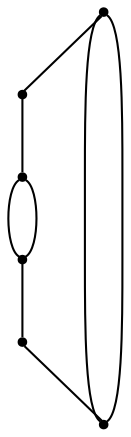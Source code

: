 graph {
  node [shape=point,comment="{\"directed\":false,\"doi\":\"10.1007/3-540-46648-7_4\",\"figure\":\"? (8)\"}"]

  v0 [pos="1452.1815224522998,219.7876662679842"]
  v1 [pos="1274.1592663278855,216.03698682119915"]
  v2 [pos="1454.181754659811,404.8192143787425"]
  v3 [pos="1448.1809944510412,332.55687405610934"]
  v4 [pos="1372.1715347032475,404.8192143787425"]
  v5 [pos="1266.1582739116036,284.5486476970473"]

  v0 -- v1 [id="-1",pos="1452.1815224522998,219.7876662679842 1274.1592663278855,216.03698682119915 1274.1592663278855,216.03698682119915 1274.1592663278855,216.03698682119915"]
  v4 -- v5 [id="-2",pos="1372.1715347032475,404.8192143787425 1268.158537912233,402.8188901606201 1268.158537912233,402.8188901606201 1268.158537912233,402.8188901606201 1266.1582739116036,284.5486476970473 1266.1582739116036,284.5486476970473 1266.1582739116036,284.5486476970473"]
  v5 -- v4 [id="-4",pos="1266.1582739116036,284.5486476970473 1368.1710384951068,292.79997714815744 1368.1710384951068,292.79997714815744 1368.1710384951068,292.79997714815744 1372.1715347032475,404.8192143787425 1372.1715347032475,404.8192143787425 1372.1715347032475,404.8192143787425"]
  v1 -- v5 [id="-6",pos="1274.1592663278855,216.03698682119915 1266.1582739116036,284.5486476970473 1266.1582739116036,284.5486476970473 1266.1582739116036,284.5486476970473"]
  v4 -- v2 [id="-9",pos="1372.1715347032475,404.8192143787425 1454.181754659811,404.8192143787425 1454.181754659811,404.8192143787425 1454.181754659811,404.8192143787425"]
  v2 -- v3 [id="-11",pos="1454.181754659811,404.8192143787425 1448.1809944510412,332.55687405610934 1448.1809944510412,332.55687405610934 1448.1809944510412,332.55687405610934"]
  v3 -- v0 [id="-13",pos="1448.1809944510412,332.55687405610934 1553.1941391389294,332.80697022389 1553.1941391389294,332.80697022389 1553.1941391389294,332.80697022389 1553.1941391389294,221.78792689694632 1553.1941391389294,221.78792689694632 1553.1941391389294,221.78792689694632 1452.1815224522998,219.7876662679842 1452.1815224522998,219.7876662679842 1452.1815224522998,219.7876662679842"]
  v3 -- v0 [id="-17",pos="1448.1809944510412,332.55687405610934 1452.1815224522998,219.7876662679842 1452.1815224522998,219.7876662679842 1452.1815224522998,219.7876662679842"]
}